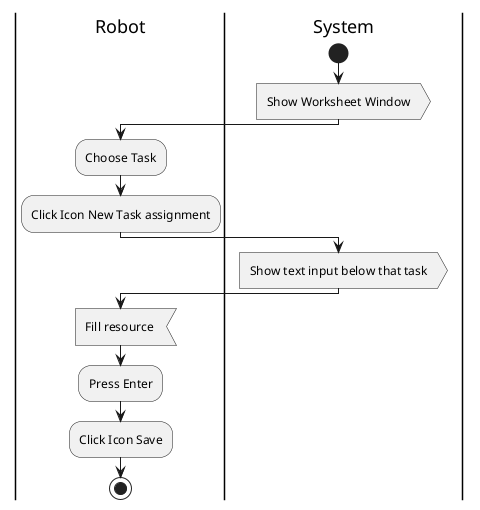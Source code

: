 @startuml
|Robot|
|System|
start
|Robot|
|System|
:Show Worksheet Window>
|Robot|
:Choose Task;
:Click Icon New Task assignment;
|System|
:Show text input below that task>
|Robot|
:Fill resource <
:Press Enter; 
:Click Icon Save;
stop
@enduml